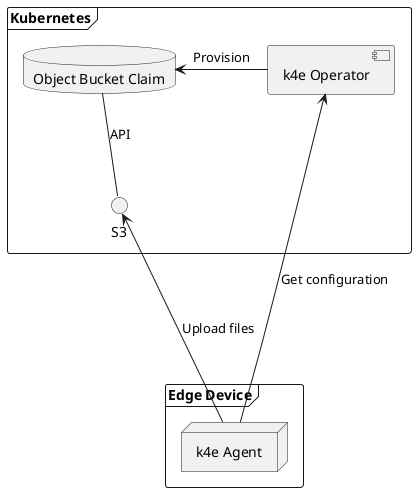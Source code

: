 @startuml

frame Kubernetes {
    component "k4e Operator" as operator
    database "Object Bucket Claim" as buckets
    interface S3
}

frame "Edge Device" {
    node "k4e Agent" as deviceAgent
}

buckets -down- S3: API
deviceAgent --> S3: Upload files
deviceAgent -up---> operator : Get configuration

operator -left-> buckets: Provision

@enduml
